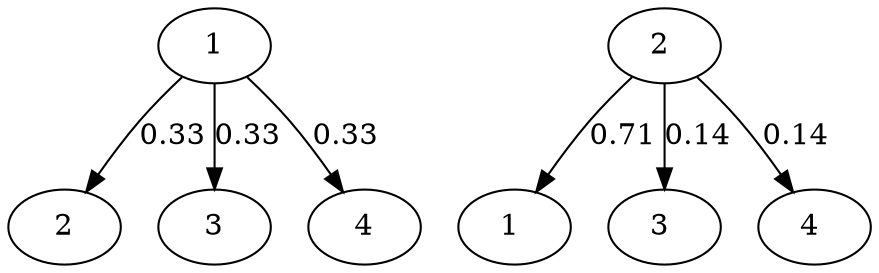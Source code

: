 digraph G {
	"1" -> "2" [label="0.33"];
	"1" -> "3" [label="0.33"];
	"1" -> "4" [label="0.33"];
  "2 " -> "1 " [label="0.71"];
  "2 " -> "3 " [label="0.14"];
  "2 " -> "4 " [label="0.14"];
  }
